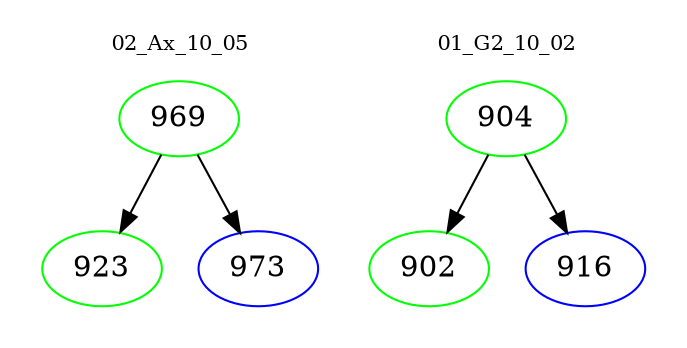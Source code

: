 digraph{
subgraph cluster_0 {
color = white
label = "02_Ax_10_05";
fontsize=10;
T0_969 [label="969", color="green"]
T0_969 -> T0_923 [color="black"]
T0_923 [label="923", color="green"]
T0_969 -> T0_973 [color="black"]
T0_973 [label="973", color="blue"]
}
subgraph cluster_1 {
color = white
label = "01_G2_10_02";
fontsize=10;
T1_904 [label="904", color="green"]
T1_904 -> T1_902 [color="black"]
T1_902 [label="902", color="green"]
T1_904 -> T1_916 [color="black"]
T1_916 [label="916", color="blue"]
}
}
